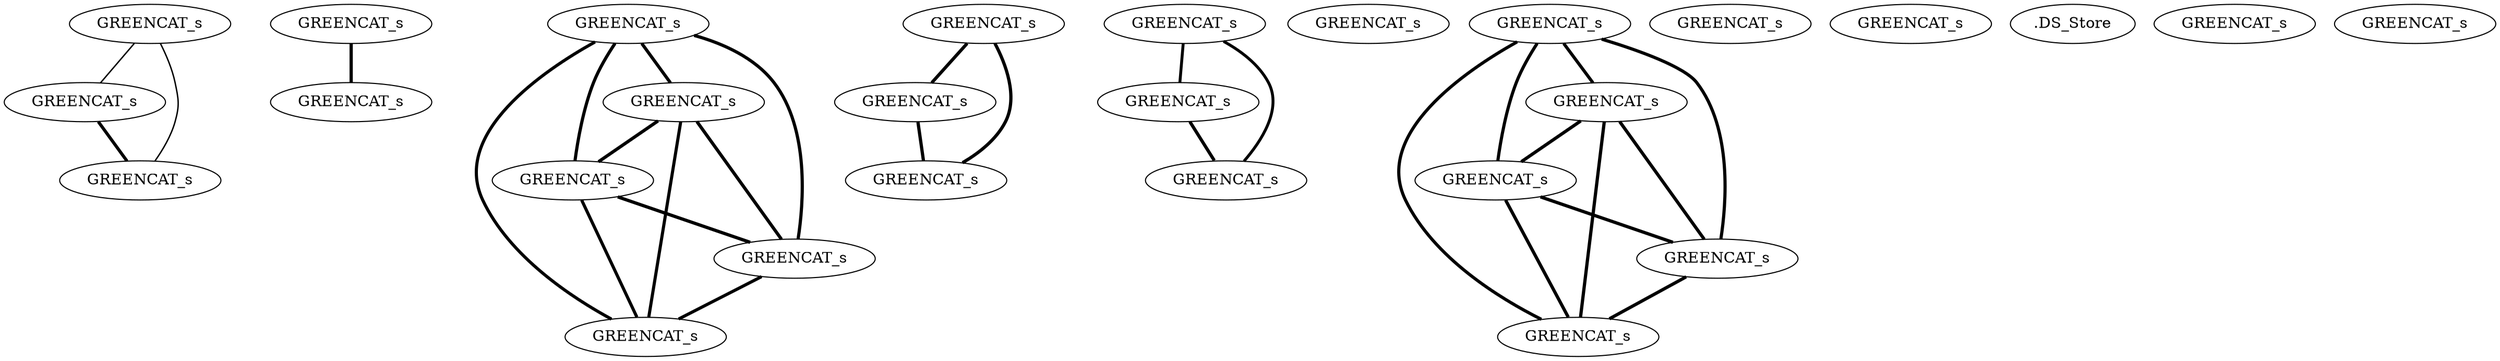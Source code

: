 strict graph  {
"./MALWARE/GREENCAT_sample_390D1F2A620912104F53C034C8AEF14B" [label=GREENCAT_s];
"./MALWARE/GREENCAT_sample_B8F61242E28F2EDF6CB1BE8781438491" [label=GREENCAT_s];
"./MALWARE/GREENCAT_sample_E54CE5F0112C9FDFE86DB17E85A5E2C5" [label=GREENCAT_s];
"./MALWARE/GREENCAT_sample_30E78D186B27D2023A2A7319BB679C3F" [label=GREENCAT_s];
"./MALWARE/GREENCAT_sample_6D2320AF561B2315C1241E3EFD86067F" [label=GREENCAT_s];
"./MALWARE/GREENCAT_sample_7388D67561D0A7989202AD4D37EFF24F" [label=GREENCAT_s];
"./MALWARE/GREENCAT_sample_871CC547FEB9DBEC0285321068E392B8" [label=GREENCAT_s];
"./MALWARE/GREENCAT_sample_BA0C4D3DBF07D407211B5828405A9B91" [label=GREENCAT_s];
"./MALWARE/GREENCAT_sample_120C2E085992FF59A21BA401EC29FEC9_different" [label=GREENCAT_s];
"./MALWARE/GREENCAT_sample_F4ED3B7A8A58453052DB4B5BE3707342" [label=GREENCAT_s];
"./MALWARE/GREENCAT_sample_3E6ED3EE47BCE9946E2541332CB34C69" [label=GREENCAT_s];
"./MALWARE/GREENCAT_sample_5AEAA53340A281074FCB539967438E3F" [label=GREENCAT_s];
"./MALWARE/GREENCAT_sample_36C0D3F109AEDE4D76B05431F8A64F9E" [label=GREENCAT_s];
"./MALWARE/GREENCAT_sample_C044715C2626AB515F6C85A21C47C7DD" [label=GREENCAT_s];
"./MALWARE/GREENCAT_sample_AB208F0B517BA9850F1551C9555B5313" [label=GREENCAT_s];
"./MALWARE/GREENCAT_sample_A565682D8A13A5719977223E0D9C7AA4" [label=GREENCAT_s];
"./MALWARE/GREENCAT_sample_FAB6B0B33D59F393E142000F128A9652" [label=GREENCAT_s];
"./MALWARE/GREENCAT_sample_0C5E9F564115BFCBEE66377A829DE55F" [label=GREENCAT_s];
"./MALWARE/.DS_Store" [label=".DS_Store"];
"./MALWARE/GREENCAT_sample_B5E9CE72771217680EFAEECFAFE3DA3F" [label=GREENCAT_s];
"./MALWARE/GREENCAT_sample_3E69945E5865CCC861F69B24BC1166B6" [label=GREENCAT_s];
"./MALWARE/GREENCAT_sample_1F92FF8711716CA795FBD81C477E45F5" [label=GREENCAT_s];
"./MALWARE/GREENCAT_sample_A99E06E2F90DB4E506EF1347A8774DD5" [label=GREENCAT_s];
"./MALWARE/GREENCAT_sample_55FB1409170C91740359D1D96364F17B" [label=GREENCAT_s];
"./MALWARE/GREENCAT_sample_57E79F7DF13C0CB01910D0C688FCD296" [label=GREENCAT_s];
"./MALWARE/GREENCAT_sample_E83F60FB0E0396EA309FAF0AED64E53F" [label=GREENCAT_s];
"./MALWARE/GREENCAT_sample_B3BC979D8DE3BE09728C5DE1A0297C4B" [label=GREENCAT_s];
"./MALWARE/GREENCAT_sample_390D1F2A620912104F53C034C8AEF14B" -- "./MALWARE/GREENCAT_sample_871CC547FEB9DBEC0285321068E392B8"  [penwidth="1.2835820895522378"];
"./MALWARE/GREENCAT_sample_390D1F2A620912104F53C034C8AEF14B" -- "./MALWARE/GREENCAT_sample_57E79F7DF13C0CB01910D0C688FCD296"  [penwidth="1.2835820895522378"];
"./MALWARE/GREENCAT_sample_B8F61242E28F2EDF6CB1BE8781438491" -- "./MALWARE/GREENCAT_sample_30E78D186B27D2023A2A7319BB679C3F"  [penwidth="2.9999999999999996"];
"./MALWARE/GREENCAT_sample_E54CE5F0112C9FDFE86DB17E85A5E2C5" -- "./MALWARE/GREENCAT_sample_BA0C4D3DBF07D407211B5828405A9B91"  [penwidth="2.9402985074626864"];
"./MALWARE/GREENCAT_sample_E54CE5F0112C9FDFE86DB17E85A5E2C5" -- "./MALWARE/GREENCAT_sample_36C0D3F109AEDE4D76B05431F8A64F9E"  [penwidth="2.9402985074626864"];
"./MALWARE/GREENCAT_sample_E54CE5F0112C9FDFE86DB17E85A5E2C5" -- "./MALWARE/GREENCAT_sample_55FB1409170C91740359D1D96364F17B"  [penwidth="2.9402985074626864"];
"./MALWARE/GREENCAT_sample_E54CE5F0112C9FDFE86DB17E85A5E2C5" -- "./MALWARE/GREENCAT_sample_E83F60FB0E0396EA309FAF0AED64E53F"  [penwidth="2.880952380952381"];
"./MALWARE/GREENCAT_sample_6D2320AF561B2315C1241E3EFD86067F" -- "./MALWARE/GREENCAT_sample_A565682D8A13A5719977223E0D9C7AA4"  [penwidth="2.9999999999999996"];
"./MALWARE/GREENCAT_sample_6D2320AF561B2315C1241E3EFD86067F" -- "./MALWARE/GREENCAT_sample_B3BC979D8DE3BE09728C5DE1A0297C4B"  [penwidth="2.9999999999999996"];
"./MALWARE/GREENCAT_sample_7388D67561D0A7989202AD4D37EFF24F" -- "./MALWARE/GREENCAT_sample_F4ED3B7A8A58453052DB4B5BE3707342"  [penwidth="2.668508287292817"];
"./MALWARE/GREENCAT_sample_7388D67561D0A7989202AD4D37EFF24F" -- "./MALWARE/GREENCAT_sample_FAB6B0B33D59F393E142000F128A9652"  [penwidth="2.668508287292817"];
"./MALWARE/GREENCAT_sample_871CC547FEB9DBEC0285321068E392B8" -- "./MALWARE/GREENCAT_sample_57E79F7DF13C0CB01910D0C688FCD296"  [penwidth="2.920318725099601"];
"./MALWARE/GREENCAT_sample_BA0C4D3DBF07D407211B5828405A9B91" -- "./MALWARE/GREENCAT_sample_36C0D3F109AEDE4D76B05431F8A64F9E"  [penwidth="2.9999999999999996"];
"./MALWARE/GREENCAT_sample_BA0C4D3DBF07D407211B5828405A9B91" -- "./MALWARE/GREENCAT_sample_55FB1409170C91740359D1D96364F17B"  [penwidth="2.9999999999999996"];
"./MALWARE/GREENCAT_sample_BA0C4D3DBF07D407211B5828405A9B91" -- "./MALWARE/GREENCAT_sample_E83F60FB0E0396EA309FAF0AED64E53F"  [penwidth="2.880952380952381"];
"./MALWARE/GREENCAT_sample_F4ED3B7A8A58453052DB4B5BE3707342" -- "./MALWARE/GREENCAT_sample_FAB6B0B33D59F393E142000F128A9652"  [penwidth="2.9999999999999996"];
"./MALWARE/GREENCAT_sample_3E6ED3EE47BCE9946E2541332CB34C69" -- "./MALWARE/GREENCAT_sample_5AEAA53340A281074FCB539967438E3F"  [penwidth="2.9209486166007905"];
"./MALWARE/GREENCAT_sample_3E6ED3EE47BCE9946E2541332CB34C69" -- "./MALWARE/GREENCAT_sample_AB208F0B517BA9850F1551C9555B5313"  [penwidth="2.9209486166007905"];
"./MALWARE/GREENCAT_sample_3E6ED3EE47BCE9946E2541332CB34C69" -- "./MALWARE/GREENCAT_sample_3E69945E5865CCC861F69B24BC1166B6"  [penwidth="2.9209486166007905"];
"./MALWARE/GREENCAT_sample_3E6ED3EE47BCE9946E2541332CB34C69" -- "./MALWARE/GREENCAT_sample_1F92FF8711716CA795FBD81C477E45F5"  [penwidth="2.9209486166007905"];
"./MALWARE/GREENCAT_sample_5AEAA53340A281074FCB539967438E3F" -- "./MALWARE/GREENCAT_sample_AB208F0B517BA9850F1551C9555B5313"  [penwidth="2.9999999999999996"];
"./MALWARE/GREENCAT_sample_5AEAA53340A281074FCB539967438E3F" -- "./MALWARE/GREENCAT_sample_3E69945E5865CCC861F69B24BC1166B6"  [penwidth="2.9999999999999996"];
"./MALWARE/GREENCAT_sample_5AEAA53340A281074FCB539967438E3F" -- "./MALWARE/GREENCAT_sample_1F92FF8711716CA795FBD81C477E45F5"  [penwidth="2.9999999999999996"];
"./MALWARE/GREENCAT_sample_36C0D3F109AEDE4D76B05431F8A64F9E" -- "./MALWARE/GREENCAT_sample_55FB1409170C91740359D1D96364F17B"  [penwidth="2.9999999999999996"];
"./MALWARE/GREENCAT_sample_36C0D3F109AEDE4D76B05431F8A64F9E" -- "./MALWARE/GREENCAT_sample_E83F60FB0E0396EA309FAF0AED64E53F"  [penwidth="2.880952380952381"];
"./MALWARE/GREENCAT_sample_AB208F0B517BA9850F1551C9555B5313" -- "./MALWARE/GREENCAT_sample_3E69945E5865CCC861F69B24BC1166B6"  [penwidth="2.9999999999999996"];
"./MALWARE/GREENCAT_sample_AB208F0B517BA9850F1551C9555B5313" -- "./MALWARE/GREENCAT_sample_1F92FF8711716CA795FBD81C477E45F5"  [penwidth="2.9999999999999996"];
"./MALWARE/GREENCAT_sample_A565682D8A13A5719977223E0D9C7AA4" -- "./MALWARE/GREENCAT_sample_B3BC979D8DE3BE09728C5DE1A0297C4B"  [penwidth="2.9999999999999996"];
"./MALWARE/GREENCAT_sample_3E69945E5865CCC861F69B24BC1166B6" -- "./MALWARE/GREENCAT_sample_1F92FF8711716CA795FBD81C477E45F5"  [penwidth="2.9999999999999996"];
"./MALWARE/GREENCAT_sample_55FB1409170C91740359D1D96364F17B" -- "./MALWARE/GREENCAT_sample_E83F60FB0E0396EA309FAF0AED64E53F"  [penwidth="2.880952380952381"];
}
